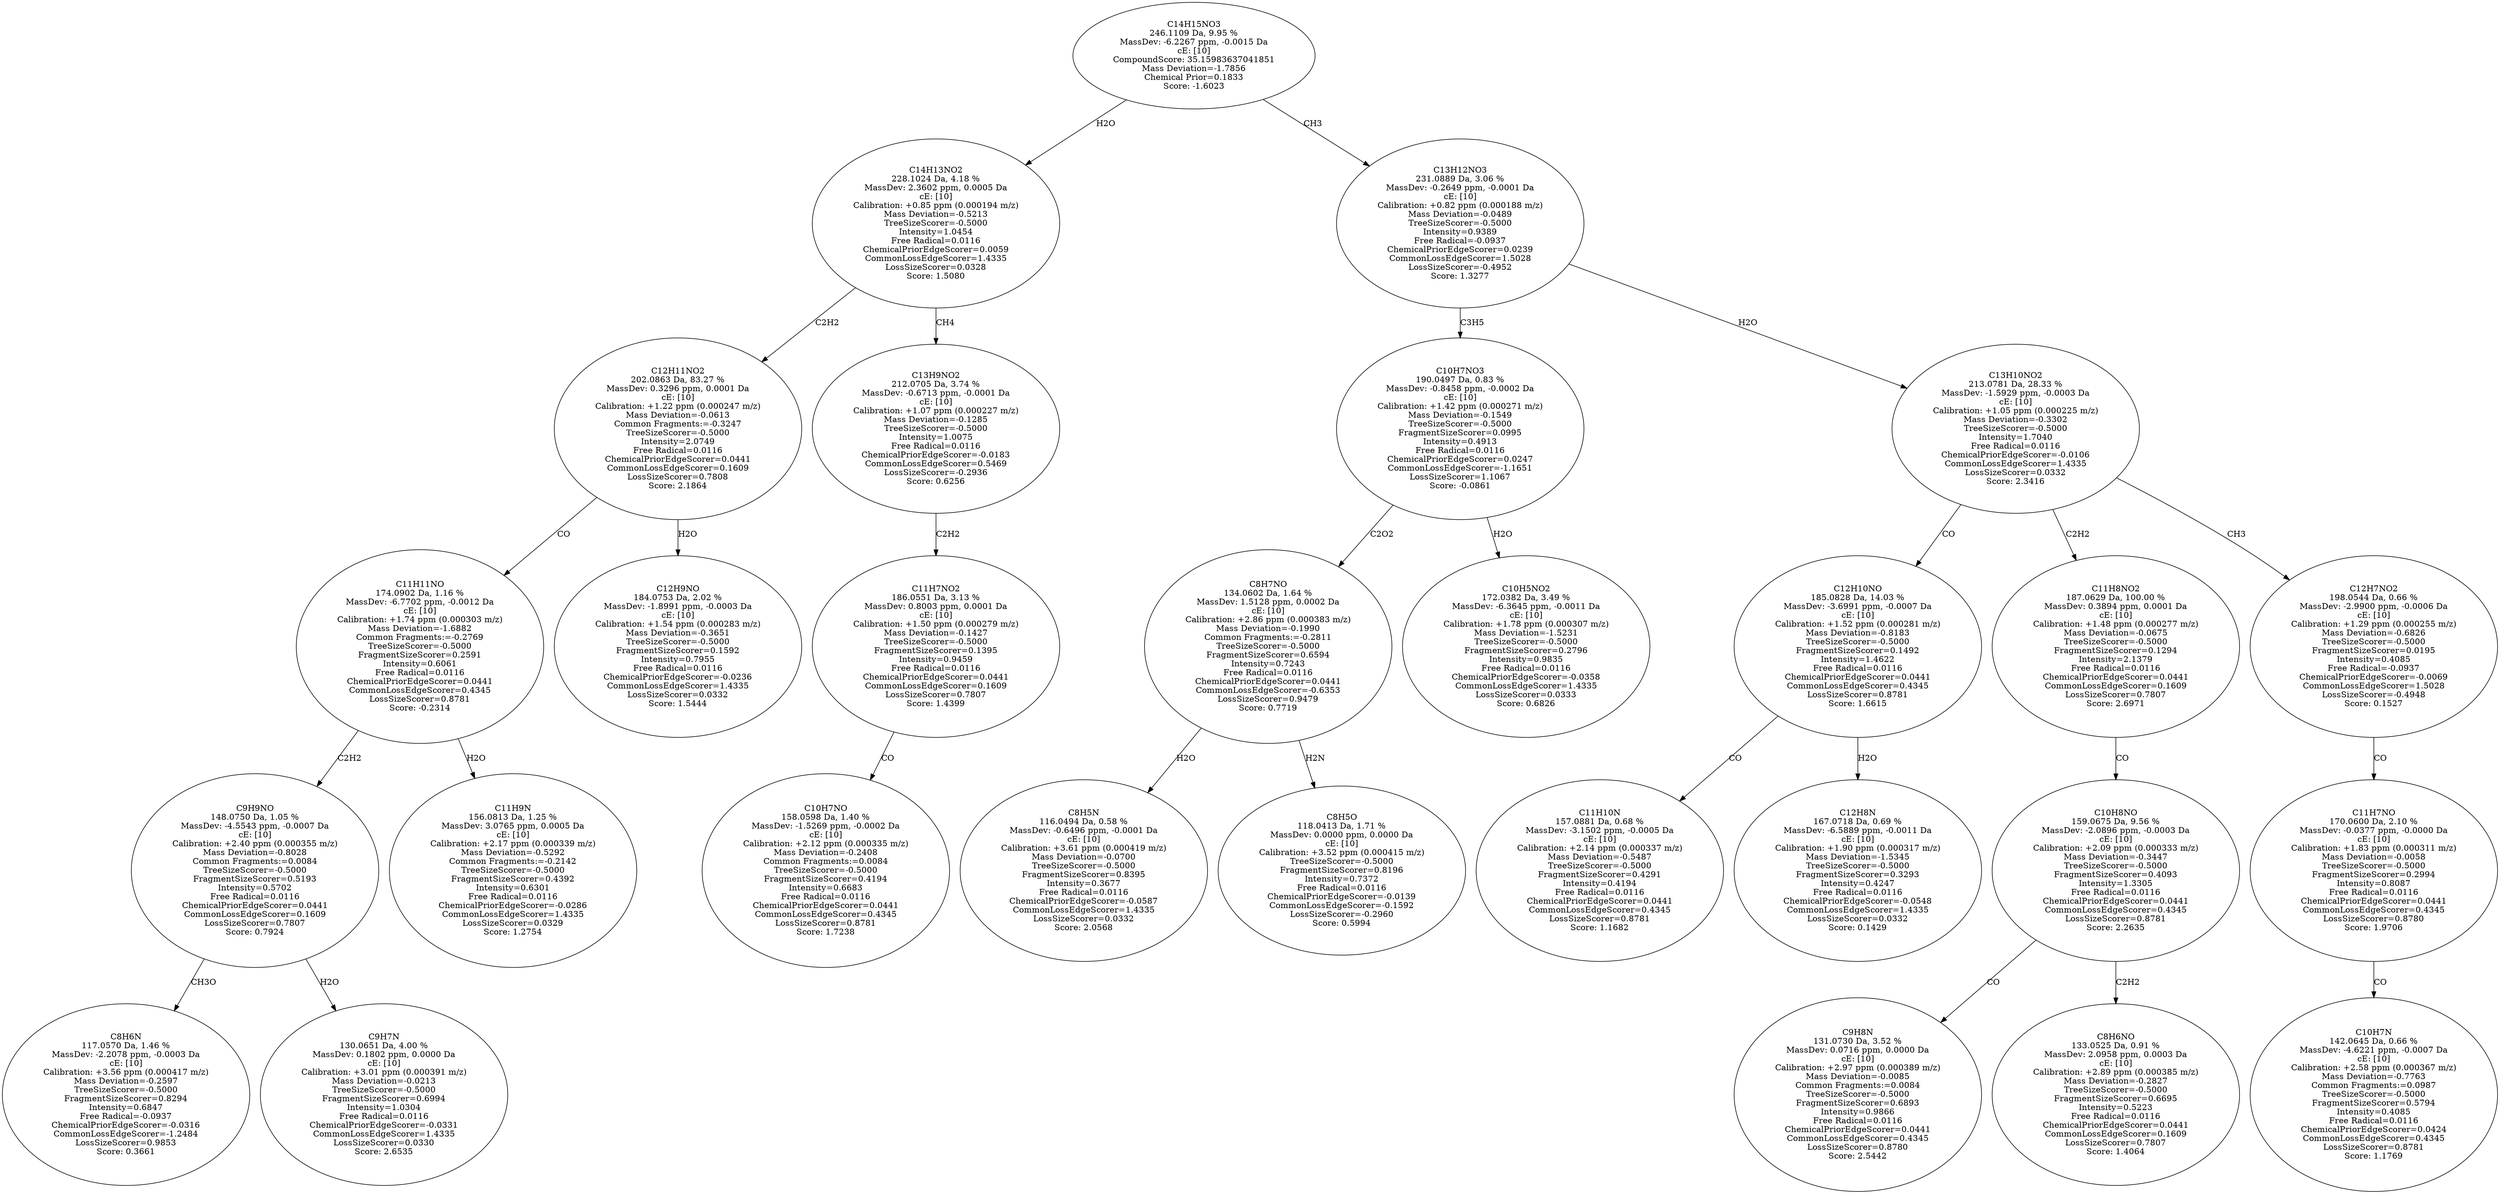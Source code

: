 strict digraph {
v1 [label="C8H6N\n117.0570 Da, 1.46 %\nMassDev: -2.2078 ppm, -0.0003 Da\ncE: [10]\nCalibration: +3.56 ppm (0.000417 m/z)\nMass Deviation=-0.2597\nTreeSizeScorer=-0.5000\nFragmentSizeScorer=0.8294\nIntensity=0.6847\nFree Radical=-0.0937\nChemicalPriorEdgeScorer=-0.0316\nCommonLossEdgeScorer=-1.2484\nLossSizeScorer=0.9853\nScore: 0.3661"];
v2 [label="C9H7N\n130.0651 Da, 4.00 %\nMassDev: 0.1802 ppm, 0.0000 Da\ncE: [10]\nCalibration: +3.01 ppm (0.000391 m/z)\nMass Deviation=-0.0213\nTreeSizeScorer=-0.5000\nFragmentSizeScorer=0.6994\nIntensity=1.0304\nFree Radical=0.0116\nChemicalPriorEdgeScorer=-0.0331\nCommonLossEdgeScorer=1.4335\nLossSizeScorer=0.0330\nScore: 2.6535"];
v3 [label="C9H9NO\n148.0750 Da, 1.05 %\nMassDev: -4.5543 ppm, -0.0007 Da\ncE: [10]\nCalibration: +2.40 ppm (0.000355 m/z)\nMass Deviation=-0.8028\nCommon Fragments:=0.0084\nTreeSizeScorer=-0.5000\nFragmentSizeScorer=0.5193\nIntensity=0.5702\nFree Radical=0.0116\nChemicalPriorEdgeScorer=0.0441\nCommonLossEdgeScorer=0.1609\nLossSizeScorer=0.7807\nScore: 0.7924"];
v4 [label="C11H9N\n156.0813 Da, 1.25 %\nMassDev: 3.0765 ppm, 0.0005 Da\ncE: [10]\nCalibration: +2.17 ppm (0.000339 m/z)\nMass Deviation=-0.5292\nCommon Fragments:=-0.2142\nTreeSizeScorer=-0.5000\nFragmentSizeScorer=0.4392\nIntensity=0.6301\nFree Radical=0.0116\nChemicalPriorEdgeScorer=-0.0286\nCommonLossEdgeScorer=1.4335\nLossSizeScorer=0.0329\nScore: 1.2754"];
v5 [label="C11H11NO\n174.0902 Da, 1.16 %\nMassDev: -6.7702 ppm, -0.0012 Da\ncE: [10]\nCalibration: +1.74 ppm (0.000303 m/z)\nMass Deviation=-1.6882\nCommon Fragments:=-0.2769\nTreeSizeScorer=-0.5000\nFragmentSizeScorer=0.2591\nIntensity=0.6061\nFree Radical=0.0116\nChemicalPriorEdgeScorer=0.0441\nCommonLossEdgeScorer=0.4345\nLossSizeScorer=0.8781\nScore: -0.2314"];
v6 [label="C12H9NO\n184.0753 Da, 2.02 %\nMassDev: -1.8991 ppm, -0.0003 Da\ncE: [10]\nCalibration: +1.54 ppm (0.000283 m/z)\nMass Deviation=-0.3651\nTreeSizeScorer=-0.5000\nFragmentSizeScorer=0.1592\nIntensity=0.7955\nFree Radical=0.0116\nChemicalPriorEdgeScorer=-0.0236\nCommonLossEdgeScorer=1.4335\nLossSizeScorer=0.0332\nScore: 1.5444"];
v7 [label="C12H11NO2\n202.0863 Da, 83.27 %\nMassDev: 0.3296 ppm, 0.0001 Da\ncE: [10]\nCalibration: +1.22 ppm (0.000247 m/z)\nMass Deviation=-0.0613\nCommon Fragments:=-0.3247\nTreeSizeScorer=-0.5000\nIntensity=2.0749\nFree Radical=0.0116\nChemicalPriorEdgeScorer=0.0441\nCommonLossEdgeScorer=0.1609\nLossSizeScorer=0.7808\nScore: 2.1864"];
v8 [label="C10H7NO\n158.0598 Da, 1.40 %\nMassDev: -1.5269 ppm, -0.0002 Da\ncE: [10]\nCalibration: +2.12 ppm (0.000335 m/z)\nMass Deviation=-0.2408\nCommon Fragments:=0.0084\nTreeSizeScorer=-0.5000\nFragmentSizeScorer=0.4194\nIntensity=0.6683\nFree Radical=0.0116\nChemicalPriorEdgeScorer=0.0441\nCommonLossEdgeScorer=0.4345\nLossSizeScorer=0.8781\nScore: 1.7238"];
v9 [label="C11H7NO2\n186.0551 Da, 3.13 %\nMassDev: 0.8003 ppm, 0.0001 Da\ncE: [10]\nCalibration: +1.50 ppm (0.000279 m/z)\nMass Deviation=-0.1427\nTreeSizeScorer=-0.5000\nFragmentSizeScorer=0.1395\nIntensity=0.9459\nFree Radical=0.0116\nChemicalPriorEdgeScorer=0.0441\nCommonLossEdgeScorer=0.1609\nLossSizeScorer=0.7807\nScore: 1.4399"];
v10 [label="C13H9NO2\n212.0705 Da, 3.74 %\nMassDev: -0.6713 ppm, -0.0001 Da\ncE: [10]\nCalibration: +1.07 ppm (0.000227 m/z)\nMass Deviation=-0.1285\nTreeSizeScorer=-0.5000\nIntensity=1.0075\nFree Radical=0.0116\nChemicalPriorEdgeScorer=-0.0183\nCommonLossEdgeScorer=0.5469\nLossSizeScorer=-0.2936\nScore: 0.6256"];
v11 [label="C14H13NO2\n228.1024 Da, 4.18 %\nMassDev: 2.3602 ppm, 0.0005 Da\ncE: [10]\nCalibration: +0.85 ppm (0.000194 m/z)\nMass Deviation=-0.5213\nTreeSizeScorer=-0.5000\nIntensity=1.0454\nFree Radical=0.0116\nChemicalPriorEdgeScorer=0.0059\nCommonLossEdgeScorer=1.4335\nLossSizeScorer=0.0328\nScore: 1.5080"];
v12 [label="C8H5N\n116.0494 Da, 0.58 %\nMassDev: -0.6496 ppm, -0.0001 Da\ncE: [10]\nCalibration: +3.61 ppm (0.000419 m/z)\nMass Deviation=-0.0700\nTreeSizeScorer=-0.5000\nFragmentSizeScorer=0.8395\nIntensity=0.3677\nFree Radical=0.0116\nChemicalPriorEdgeScorer=-0.0587\nCommonLossEdgeScorer=1.4335\nLossSizeScorer=0.0332\nScore: 2.0568"];
v13 [label="C8H5O\n118.0413 Da, 1.71 %\nMassDev: 0.0000 ppm, 0.0000 Da\ncE: [10]\nCalibration: +3.52 ppm (0.000415 m/z)\nTreeSizeScorer=-0.5000\nFragmentSizeScorer=0.8196\nIntensity=0.7372\nFree Radical=0.0116\nChemicalPriorEdgeScorer=-0.0139\nCommonLossEdgeScorer=-0.1592\nLossSizeScorer=-0.2960\nScore: 0.5994"];
v14 [label="C8H7NO\n134.0602 Da, 1.64 %\nMassDev: 1.5128 ppm, 0.0002 Da\ncE: [10]\nCalibration: +2.86 ppm (0.000383 m/z)\nMass Deviation=-0.1990\nCommon Fragments:=-0.2811\nTreeSizeScorer=-0.5000\nFragmentSizeScorer=0.6594\nIntensity=0.7243\nFree Radical=0.0116\nChemicalPriorEdgeScorer=0.0441\nCommonLossEdgeScorer=-0.6353\nLossSizeScorer=0.9479\nScore: 0.7719"];
v15 [label="C10H5NO2\n172.0382 Da, 3.49 %\nMassDev: -6.3645 ppm, -0.0011 Da\ncE: [10]\nCalibration: +1.78 ppm (0.000307 m/z)\nMass Deviation=-1.5231\nTreeSizeScorer=-0.5000\nFragmentSizeScorer=0.2796\nIntensity=0.9835\nFree Radical=0.0116\nChemicalPriorEdgeScorer=-0.0358\nCommonLossEdgeScorer=1.4335\nLossSizeScorer=0.0333\nScore: 0.6826"];
v16 [label="C10H7NO3\n190.0497 Da, 0.83 %\nMassDev: -0.8458 ppm, -0.0002 Da\ncE: [10]\nCalibration: +1.42 ppm (0.000271 m/z)\nMass Deviation=-0.1549\nTreeSizeScorer=-0.5000\nFragmentSizeScorer=0.0995\nIntensity=0.4913\nFree Radical=0.0116\nChemicalPriorEdgeScorer=0.0247\nCommonLossEdgeScorer=-1.1651\nLossSizeScorer=1.1067\nScore: -0.0861"];
v17 [label="C11H10N\n157.0881 Da, 0.68 %\nMassDev: -3.1502 ppm, -0.0005 Da\ncE: [10]\nCalibration: +2.14 ppm (0.000337 m/z)\nMass Deviation=-0.5487\nTreeSizeScorer=-0.5000\nFragmentSizeScorer=0.4291\nIntensity=0.4194\nFree Radical=0.0116\nChemicalPriorEdgeScorer=0.0441\nCommonLossEdgeScorer=0.4345\nLossSizeScorer=0.8781\nScore: 1.1682"];
v18 [label="C12H8N\n167.0718 Da, 0.69 %\nMassDev: -6.5889 ppm, -0.0011 Da\ncE: [10]\nCalibration: +1.90 ppm (0.000317 m/z)\nMass Deviation=-1.5345\nTreeSizeScorer=-0.5000\nFragmentSizeScorer=0.3293\nIntensity=0.4247\nFree Radical=0.0116\nChemicalPriorEdgeScorer=-0.0548\nCommonLossEdgeScorer=1.4335\nLossSizeScorer=0.0332\nScore: 0.1429"];
v19 [label="C12H10NO\n185.0828 Da, 14.03 %\nMassDev: -3.6991 ppm, -0.0007 Da\ncE: [10]\nCalibration: +1.52 ppm (0.000281 m/z)\nMass Deviation=-0.8183\nTreeSizeScorer=-0.5000\nFragmentSizeScorer=0.1492\nIntensity=1.4622\nFree Radical=0.0116\nChemicalPriorEdgeScorer=0.0441\nCommonLossEdgeScorer=0.4345\nLossSizeScorer=0.8781\nScore: 1.6615"];
v20 [label="C9H8N\n131.0730 Da, 3.52 %\nMassDev: 0.0716 ppm, 0.0000 Da\ncE: [10]\nCalibration: +2.97 ppm (0.000389 m/z)\nMass Deviation=-0.0085\nCommon Fragments:=0.0084\nTreeSizeScorer=-0.5000\nFragmentSizeScorer=0.6893\nIntensity=0.9866\nFree Radical=0.0116\nChemicalPriorEdgeScorer=0.0441\nCommonLossEdgeScorer=0.4345\nLossSizeScorer=0.8780\nScore: 2.5442"];
v21 [label="C8H6NO\n133.0525 Da, 0.91 %\nMassDev: 2.0958 ppm, 0.0003 Da\ncE: [10]\nCalibration: +2.89 ppm (0.000385 m/z)\nMass Deviation=-0.2827\nTreeSizeScorer=-0.5000\nFragmentSizeScorer=0.6695\nIntensity=0.5223\nFree Radical=0.0116\nChemicalPriorEdgeScorer=0.0441\nCommonLossEdgeScorer=0.1609\nLossSizeScorer=0.7807\nScore: 1.4064"];
v22 [label="C10H8NO\n159.0675 Da, 9.56 %\nMassDev: -2.0896 ppm, -0.0003 Da\ncE: [10]\nCalibration: +2.09 ppm (0.000333 m/z)\nMass Deviation=-0.3447\nTreeSizeScorer=-0.5000\nFragmentSizeScorer=0.4093\nIntensity=1.3305\nFree Radical=0.0116\nChemicalPriorEdgeScorer=0.0441\nCommonLossEdgeScorer=0.4345\nLossSizeScorer=0.8781\nScore: 2.2635"];
v23 [label="C11H8NO2\n187.0629 Da, 100.00 %\nMassDev: 0.3894 ppm, 0.0001 Da\ncE: [10]\nCalibration: +1.48 ppm (0.000277 m/z)\nMass Deviation=-0.0675\nTreeSizeScorer=-0.5000\nFragmentSizeScorer=0.1294\nIntensity=2.1379\nFree Radical=0.0116\nChemicalPriorEdgeScorer=0.0441\nCommonLossEdgeScorer=0.1609\nLossSizeScorer=0.7807\nScore: 2.6971"];
v24 [label="C10H7N\n142.0645 Da, 0.66 %\nMassDev: -4.6221 ppm, -0.0007 Da\ncE: [10]\nCalibration: +2.58 ppm (0.000367 m/z)\nMass Deviation=-0.7763\nCommon Fragments:=0.0987\nTreeSizeScorer=-0.5000\nFragmentSizeScorer=0.5794\nIntensity=0.4085\nFree Radical=0.0116\nChemicalPriorEdgeScorer=0.0424\nCommonLossEdgeScorer=0.4345\nLossSizeScorer=0.8781\nScore: 1.1769"];
v25 [label="C11H7NO\n170.0600 Da, 2.10 %\nMassDev: -0.0377 ppm, -0.0000 Da\ncE: [10]\nCalibration: +1.83 ppm (0.000311 m/z)\nMass Deviation=-0.0058\nTreeSizeScorer=-0.5000\nFragmentSizeScorer=0.2994\nIntensity=0.8087\nFree Radical=0.0116\nChemicalPriorEdgeScorer=0.0441\nCommonLossEdgeScorer=0.4345\nLossSizeScorer=0.8780\nScore: 1.9706"];
v26 [label="C12H7NO2\n198.0544 Da, 0.66 %\nMassDev: -2.9900 ppm, -0.0006 Da\ncE: [10]\nCalibration: +1.29 ppm (0.000255 m/z)\nMass Deviation=-0.6826\nTreeSizeScorer=-0.5000\nFragmentSizeScorer=0.0195\nIntensity=0.4085\nFree Radical=-0.0937\nChemicalPriorEdgeScorer=-0.0069\nCommonLossEdgeScorer=1.5028\nLossSizeScorer=-0.4948\nScore: 0.1527"];
v27 [label="C13H10NO2\n213.0781 Da, 28.33 %\nMassDev: -1.5929 ppm, -0.0003 Da\ncE: [10]\nCalibration: +1.05 ppm (0.000225 m/z)\nMass Deviation=-0.3302\nTreeSizeScorer=-0.5000\nIntensity=1.7040\nFree Radical=0.0116\nChemicalPriorEdgeScorer=-0.0106\nCommonLossEdgeScorer=1.4335\nLossSizeScorer=0.0332\nScore: 2.3416"];
v28 [label="C13H12NO3\n231.0889 Da, 3.06 %\nMassDev: -0.2649 ppm, -0.0001 Da\ncE: [10]\nCalibration: +0.82 ppm (0.000188 m/z)\nMass Deviation=-0.0489\nTreeSizeScorer=-0.5000\nIntensity=0.9389\nFree Radical=-0.0937\nChemicalPriorEdgeScorer=0.0239\nCommonLossEdgeScorer=1.5028\nLossSizeScorer=-0.4952\nScore: 1.3277"];
v29 [label="C14H15NO3\n246.1109 Da, 9.95 %\nMassDev: -6.2267 ppm, -0.0015 Da\ncE: [10]\nCompoundScore: 35.15983637041851\nMass Deviation=-1.7856\nChemical Prior=0.1833\nScore: -1.6023"];
v3 -> v1 [label="CH3O"];
v3 -> v2 [label="H2O"];
v5 -> v3 [label="C2H2"];
v5 -> v4 [label="H2O"];
v7 -> v5 [label="CO"];
v7 -> v6 [label="H2O"];
v11 -> v7 [label="C2H2"];
v9 -> v8 [label="CO"];
v10 -> v9 [label="C2H2"];
v11 -> v10 [label="CH4"];
v29 -> v11 [label="H2O"];
v14 -> v12 [label="H2O"];
v14 -> v13 [label="H2N"];
v16 -> v14 [label="C2O2"];
v16 -> v15 [label="H2O"];
v28 -> v16 [label="C3H5"];
v19 -> v17 [label="CO"];
v19 -> v18 [label="H2O"];
v27 -> v19 [label="CO"];
v22 -> v20 [label="CO"];
v22 -> v21 [label="C2H2"];
v23 -> v22 [label="CO"];
v27 -> v23 [label="C2H2"];
v25 -> v24 [label="CO"];
v26 -> v25 [label="CO"];
v27 -> v26 [label="CH3"];
v28 -> v27 [label="H2O"];
v29 -> v28 [label="CH3"];
}